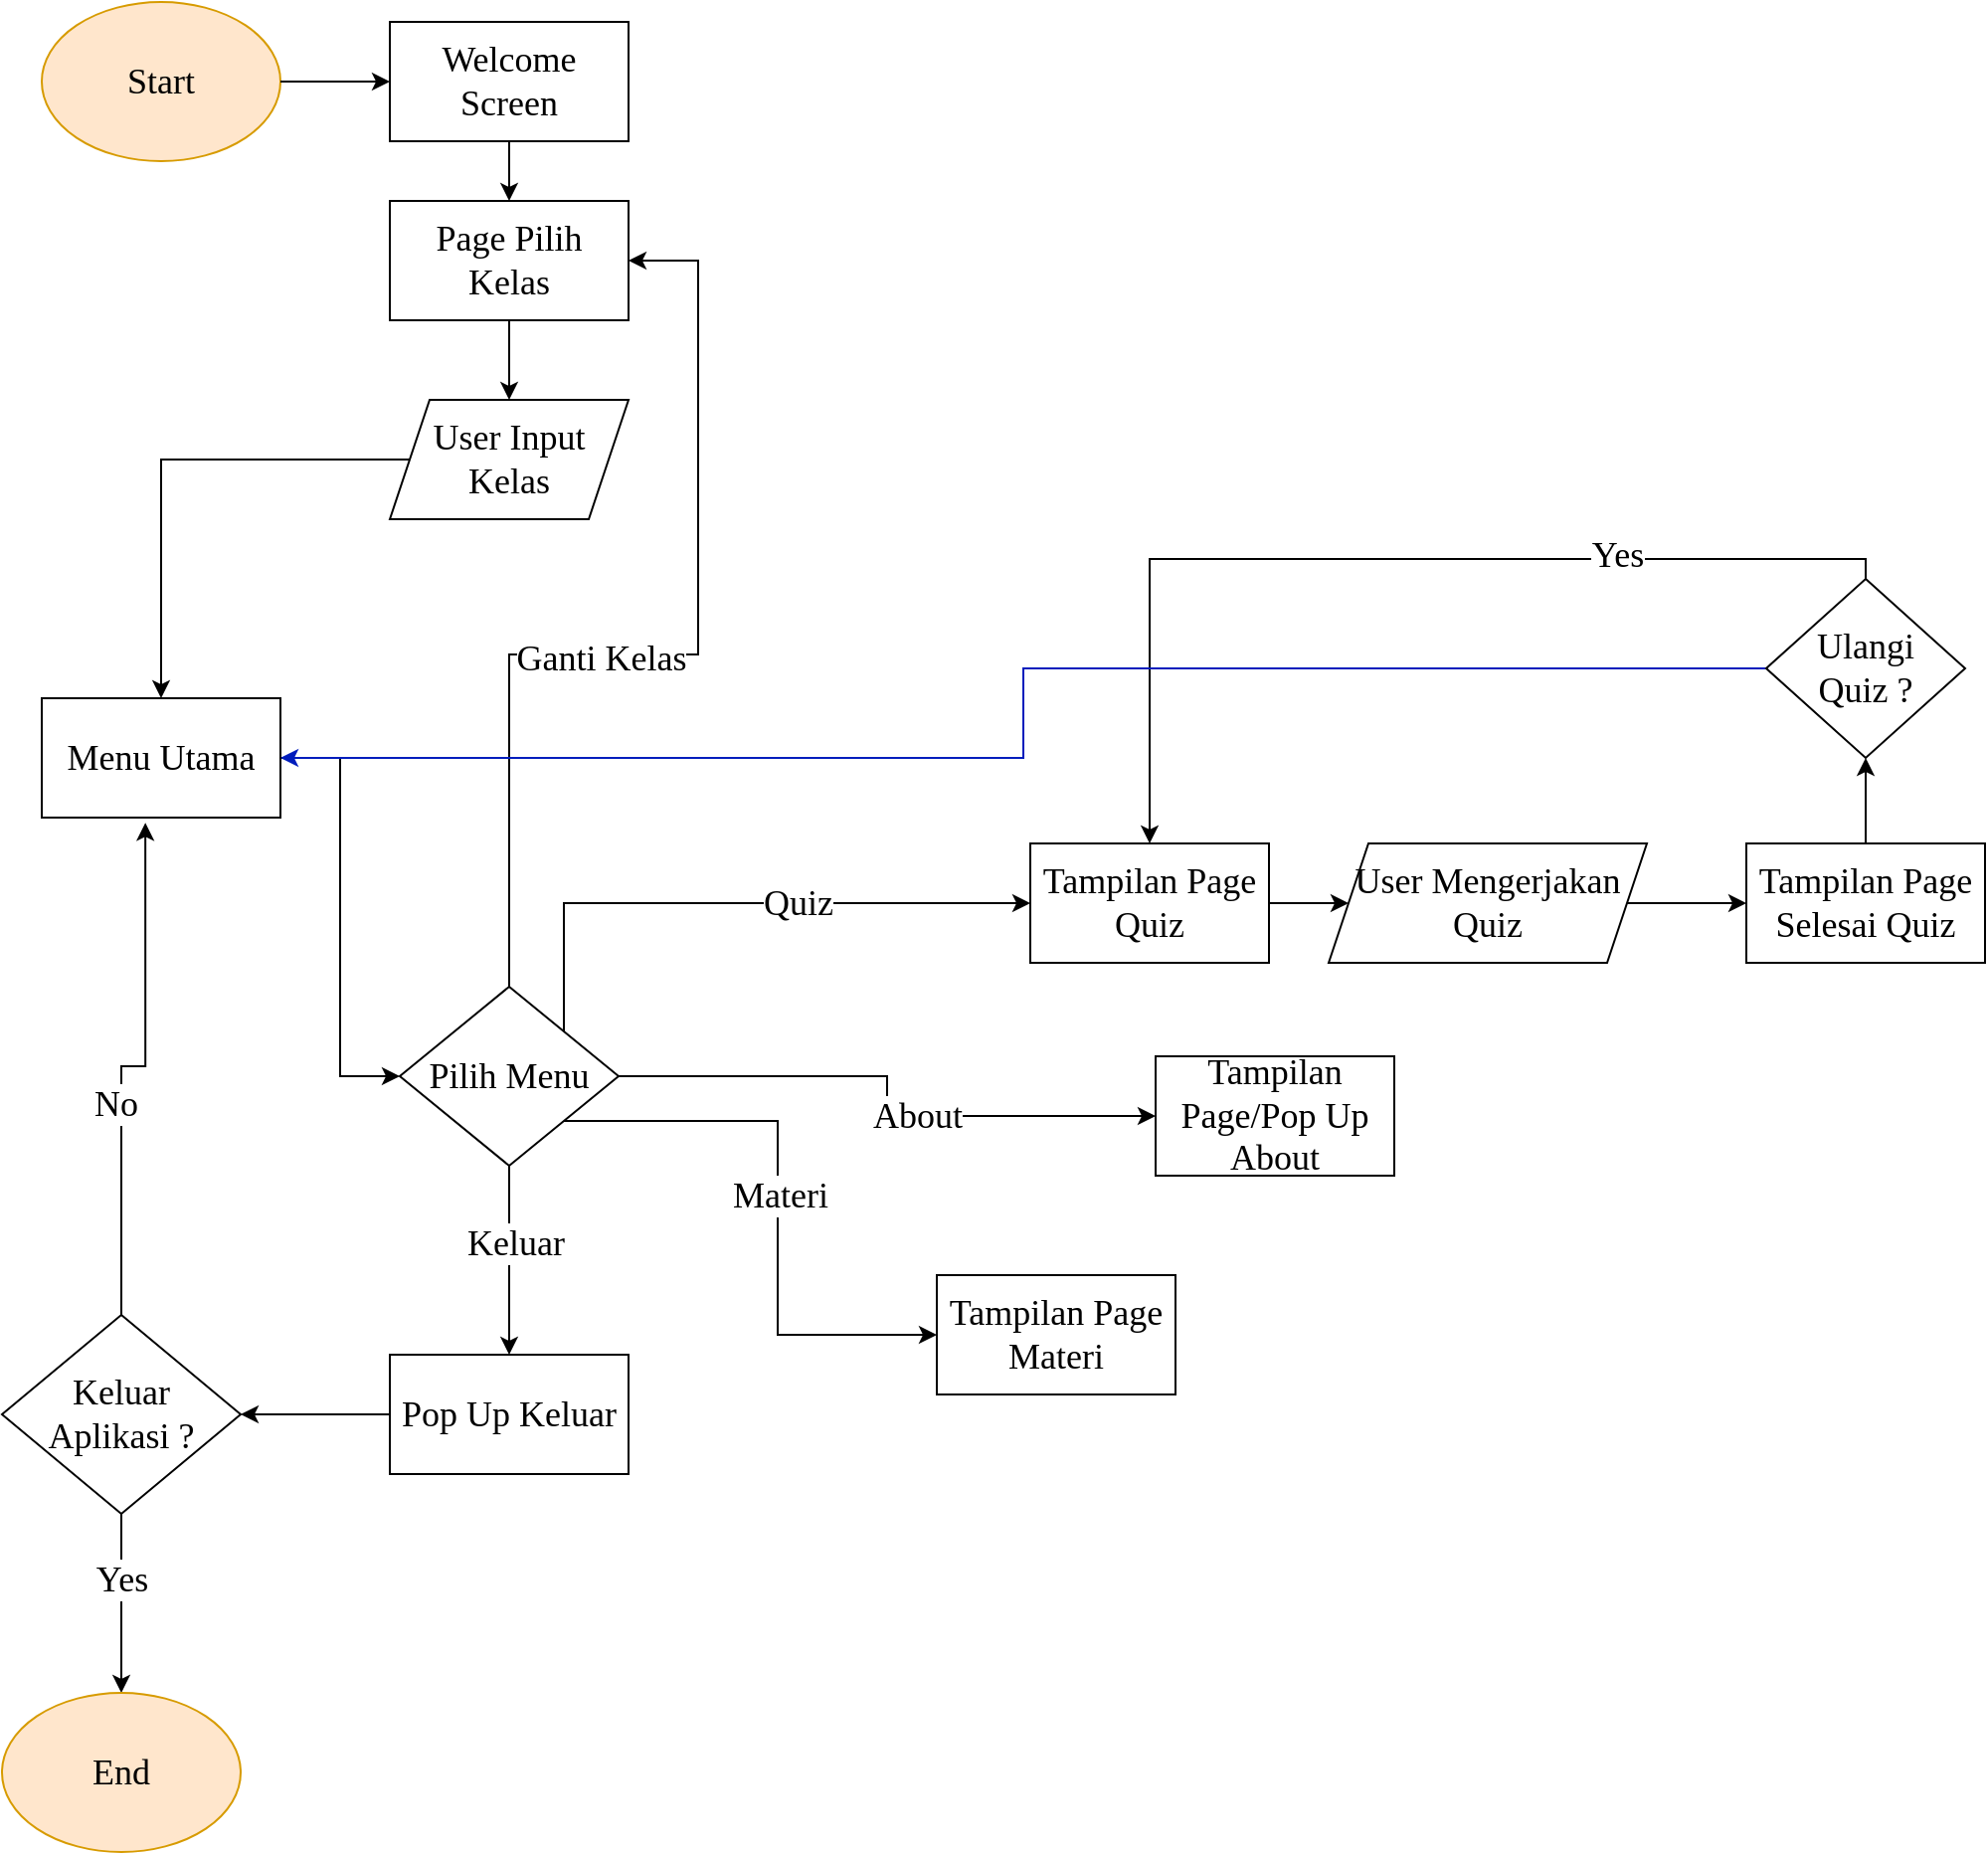 <mxfile version="16.1.2" type="github">
  <diagram id="qYPbZKdNKogrdKeQCUUp" name="Page-1">
    <mxGraphModel dx="1211" dy="696" grid="1" gridSize="10" guides="1" tooltips="1" connect="1" arrows="1" fold="1" page="1" pageScale="1" pageWidth="1600" pageHeight="900" math="0" shadow="0">
      <root>
        <mxCell id="0" />
        <mxCell id="1" parent="0" />
        <mxCell id="wOSAmqLvzSA3cVCKRzat-2" value="&lt;font style=&quot;font-size: 18px&quot; face=&quot;Times New Roman&quot;&gt;Start&lt;/font&gt;" style="ellipse;whiteSpace=wrap;html=1;fillColor=#ffe6cc;strokeColor=#d79b00;" vertex="1" parent="1">
          <mxGeometry x="60" y="40" width="120" height="80" as="geometry" />
        </mxCell>
        <mxCell id="wOSAmqLvzSA3cVCKRzat-3" value="Welcome Screen" style="rounded=0;whiteSpace=wrap;html=1;fontFamily=Times New Roman;fontSize=18;" vertex="1" parent="1">
          <mxGeometry x="235" y="50" width="120" height="60" as="geometry" />
        </mxCell>
        <mxCell id="wOSAmqLvzSA3cVCKRzat-13" style="edgeStyle=orthogonalEdgeStyle;rounded=0;orthogonalLoop=1;jettySize=auto;html=1;exitX=1;exitY=0.5;exitDx=0;exitDy=0;entryX=0;entryY=0.5;entryDx=0;entryDy=0;fontFamily=Times New Roman;fontSize=18;" edge="1" parent="1" source="wOSAmqLvzSA3cVCKRzat-4" target="wOSAmqLvzSA3cVCKRzat-5">
          <mxGeometry relative="1" as="geometry" />
        </mxCell>
        <mxCell id="wOSAmqLvzSA3cVCKRzat-4" value="Menu Utama" style="rounded=0;whiteSpace=wrap;html=1;fontFamily=Times New Roman;fontSize=18;" vertex="1" parent="1">
          <mxGeometry x="60" y="390" width="120" height="60" as="geometry" />
        </mxCell>
        <mxCell id="wOSAmqLvzSA3cVCKRzat-14" style="edgeStyle=orthogonalEdgeStyle;rounded=0;orthogonalLoop=1;jettySize=auto;html=1;exitX=0;exitY=1;exitDx=0;exitDy=0;entryX=0;entryY=0.5;entryDx=0;entryDy=0;fontFamily=Times New Roman;fontSize=18;" edge="1" parent="1" source="wOSAmqLvzSA3cVCKRzat-5" target="wOSAmqLvzSA3cVCKRzat-6">
          <mxGeometry relative="1" as="geometry" />
        </mxCell>
        <mxCell id="wOSAmqLvzSA3cVCKRzat-15" value="Materi" style="edgeLabel;html=1;align=center;verticalAlign=middle;resizable=0;points=[];fontSize=18;fontFamily=Times New Roman;" vertex="1" connectable="0" parent="wOSAmqLvzSA3cVCKRzat-14">
          <mxGeometry x="-0.487" y="3" relative="1" as="geometry">
            <mxPoint x="73" y="40" as="offset" />
          </mxGeometry>
        </mxCell>
        <mxCell id="wOSAmqLvzSA3cVCKRzat-17" style="edgeStyle=orthogonalEdgeStyle;rounded=0;orthogonalLoop=1;jettySize=auto;html=1;exitX=1;exitY=0;exitDx=0;exitDy=0;entryX=0;entryY=0.5;entryDx=0;entryDy=0;fontFamily=Times New Roman;fontSize=18;" edge="1" parent="1" source="wOSAmqLvzSA3cVCKRzat-5" target="wOSAmqLvzSA3cVCKRzat-16">
          <mxGeometry relative="1" as="geometry">
            <Array as="points">
              <mxPoint x="323" y="493" />
            </Array>
          </mxGeometry>
        </mxCell>
        <mxCell id="wOSAmqLvzSA3cVCKRzat-18" value="Quiz" style="edgeLabel;html=1;align=center;verticalAlign=middle;resizable=0;points=[];fontSize=18;fontFamily=Times New Roman;" vertex="1" connectable="0" parent="wOSAmqLvzSA3cVCKRzat-17">
          <mxGeometry x="-0.235" y="-2" relative="1" as="geometry">
            <mxPoint x="67" y="-2" as="offset" />
          </mxGeometry>
        </mxCell>
        <mxCell id="wOSAmqLvzSA3cVCKRzat-21" style="edgeStyle=orthogonalEdgeStyle;rounded=0;orthogonalLoop=1;jettySize=auto;html=1;exitX=1;exitY=0.5;exitDx=0;exitDy=0;entryX=0;entryY=0.5;entryDx=0;entryDy=0;fontFamily=Times New Roman;fontSize=18;" edge="1" parent="1" source="wOSAmqLvzSA3cVCKRzat-5" target="wOSAmqLvzSA3cVCKRzat-19">
          <mxGeometry relative="1" as="geometry" />
        </mxCell>
        <mxCell id="wOSAmqLvzSA3cVCKRzat-22" value="About" style="edgeLabel;html=1;align=center;verticalAlign=middle;resizable=0;points=[];fontSize=18;fontFamily=Times New Roman;" vertex="1" connectable="0" parent="wOSAmqLvzSA3cVCKRzat-21">
          <mxGeometry x="0.169" relative="1" as="geometry">
            <mxPoint as="offset" />
          </mxGeometry>
        </mxCell>
        <mxCell id="wOSAmqLvzSA3cVCKRzat-26" style="edgeStyle=orthogonalEdgeStyle;rounded=0;orthogonalLoop=1;jettySize=auto;html=1;exitX=0.5;exitY=1;exitDx=0;exitDy=0;fontFamily=Times New Roman;fontSize=18;" edge="1" parent="1" source="wOSAmqLvzSA3cVCKRzat-5" target="wOSAmqLvzSA3cVCKRzat-24">
          <mxGeometry relative="1" as="geometry" />
        </mxCell>
        <mxCell id="wOSAmqLvzSA3cVCKRzat-27" value="Keluar" style="edgeLabel;html=1;align=center;verticalAlign=middle;resizable=0;points=[];fontSize=18;fontFamily=Times New Roman;" vertex="1" connectable="0" parent="wOSAmqLvzSA3cVCKRzat-26">
          <mxGeometry x="-0.177" y="3" relative="1" as="geometry">
            <mxPoint as="offset" />
          </mxGeometry>
        </mxCell>
        <mxCell id="wOSAmqLvzSA3cVCKRzat-53" style="edgeStyle=orthogonalEdgeStyle;rounded=0;orthogonalLoop=1;jettySize=auto;html=1;exitX=0.5;exitY=0;exitDx=0;exitDy=0;entryX=1;entryY=0.5;entryDx=0;entryDy=0;fontFamily=Times New Roman;fontSize=18;" edge="1" parent="1" source="wOSAmqLvzSA3cVCKRzat-5" target="wOSAmqLvzSA3cVCKRzat-47">
          <mxGeometry relative="1" as="geometry">
            <Array as="points">
              <mxPoint x="295" y="368" />
              <mxPoint x="390" y="368" />
              <mxPoint x="390" y="170" />
            </Array>
          </mxGeometry>
        </mxCell>
        <mxCell id="wOSAmqLvzSA3cVCKRzat-54" value="Ganti Kelas" style="edgeLabel;html=1;align=center;verticalAlign=middle;resizable=0;points=[];fontSize=18;fontFamily=Times New Roman;" vertex="1" connectable="0" parent="wOSAmqLvzSA3cVCKRzat-53">
          <mxGeometry x="0.023" y="-2" relative="1" as="geometry">
            <mxPoint x="-40" as="offset" />
          </mxGeometry>
        </mxCell>
        <mxCell id="wOSAmqLvzSA3cVCKRzat-5" value="Pilih Menu" style="rhombus;whiteSpace=wrap;html=1;fontFamily=Times New Roman;fontSize=18;" vertex="1" parent="1">
          <mxGeometry x="240" y="535" width="110" height="90" as="geometry" />
        </mxCell>
        <mxCell id="wOSAmqLvzSA3cVCKRzat-6" value="Tampilan Page Materi" style="rounded=0;whiteSpace=wrap;html=1;fontFamily=Times New Roman;fontSize=18;" vertex="1" parent="1">
          <mxGeometry x="510" y="680" width="120" height="60" as="geometry" />
        </mxCell>
        <mxCell id="wOSAmqLvzSA3cVCKRzat-7" value="" style="endArrow=classic;html=1;rounded=0;fontFamily=Times New Roman;fontSize=18;exitX=1;exitY=0.5;exitDx=0;exitDy=0;" edge="1" parent="1" source="wOSAmqLvzSA3cVCKRzat-2" target="wOSAmqLvzSA3cVCKRzat-3">
          <mxGeometry width="50" height="50" relative="1" as="geometry">
            <mxPoint x="430" y="610" as="sourcePoint" />
            <mxPoint x="480" y="560" as="targetPoint" />
          </mxGeometry>
        </mxCell>
        <mxCell id="wOSAmqLvzSA3cVCKRzat-8" value="" style="endArrow=classic;html=1;rounded=0;fontFamily=Times New Roman;fontSize=18;exitX=0.5;exitY=1;exitDx=0;exitDy=0;entryX=0.5;entryY=0;entryDx=0;entryDy=0;" edge="1" parent="1" source="wOSAmqLvzSA3cVCKRzat-3" target="wOSAmqLvzSA3cVCKRzat-47">
          <mxGeometry width="50" height="50" relative="1" as="geometry">
            <mxPoint x="130" y="390" as="sourcePoint" />
            <mxPoint x="130" y="450" as="targetPoint" />
          </mxGeometry>
        </mxCell>
        <mxCell id="wOSAmqLvzSA3cVCKRzat-38" style="edgeStyle=orthogonalEdgeStyle;rounded=0;orthogonalLoop=1;jettySize=auto;html=1;exitX=1;exitY=0.5;exitDx=0;exitDy=0;entryX=0;entryY=0.5;entryDx=0;entryDy=0;fontFamily=Times New Roman;fontSize=18;" edge="1" parent="1" source="wOSAmqLvzSA3cVCKRzat-16" target="wOSAmqLvzSA3cVCKRzat-37">
          <mxGeometry relative="1" as="geometry" />
        </mxCell>
        <mxCell id="wOSAmqLvzSA3cVCKRzat-16" value="Tampilan Page Quiz" style="rounded=0;whiteSpace=wrap;html=1;fontFamily=Times New Roman;fontSize=18;" vertex="1" parent="1">
          <mxGeometry x="557" y="463" width="120" height="60" as="geometry" />
        </mxCell>
        <mxCell id="wOSAmqLvzSA3cVCKRzat-19" value="Tampilan Page/Pop Up About" style="rounded=0;whiteSpace=wrap;html=1;fontFamily=Times New Roman;fontSize=18;" vertex="1" parent="1">
          <mxGeometry x="620" y="570" width="120" height="60" as="geometry" />
        </mxCell>
        <mxCell id="wOSAmqLvzSA3cVCKRzat-29" style="edgeStyle=orthogonalEdgeStyle;rounded=0;orthogonalLoop=1;jettySize=auto;html=1;exitX=0;exitY=0.5;exitDx=0;exitDy=0;fontFamily=Times New Roman;fontSize=18;" edge="1" parent="1" source="wOSAmqLvzSA3cVCKRzat-24" target="wOSAmqLvzSA3cVCKRzat-28">
          <mxGeometry relative="1" as="geometry" />
        </mxCell>
        <mxCell id="wOSAmqLvzSA3cVCKRzat-24" value="Pop Up Keluar" style="rounded=0;whiteSpace=wrap;html=1;fontFamily=Times New Roman;fontSize=18;" vertex="1" parent="1">
          <mxGeometry x="235" y="720" width="120" height="60" as="geometry" />
        </mxCell>
        <mxCell id="wOSAmqLvzSA3cVCKRzat-30" style="edgeStyle=orthogonalEdgeStyle;rounded=0;orthogonalLoop=1;jettySize=auto;html=1;exitX=0.5;exitY=0;exitDx=0;exitDy=0;entryX=0.434;entryY=1.044;entryDx=0;entryDy=0;entryPerimeter=0;fontFamily=Times New Roman;fontSize=18;" edge="1" parent="1" source="wOSAmqLvzSA3cVCKRzat-28" target="wOSAmqLvzSA3cVCKRzat-4">
          <mxGeometry relative="1" as="geometry" />
        </mxCell>
        <mxCell id="wOSAmqLvzSA3cVCKRzat-31" value="No" style="edgeLabel;html=1;align=center;verticalAlign=middle;resizable=0;points=[];fontSize=18;fontFamily=Times New Roman;" vertex="1" connectable="0" parent="wOSAmqLvzSA3cVCKRzat-30">
          <mxGeometry x="-0.181" y="3" relative="1" as="geometry">
            <mxPoint as="offset" />
          </mxGeometry>
        </mxCell>
        <mxCell id="wOSAmqLvzSA3cVCKRzat-33" style="edgeStyle=orthogonalEdgeStyle;rounded=0;orthogonalLoop=1;jettySize=auto;html=1;exitX=0.5;exitY=1;exitDx=0;exitDy=0;fontFamily=Times New Roman;fontSize=18;" edge="1" parent="1" source="wOSAmqLvzSA3cVCKRzat-28" target="wOSAmqLvzSA3cVCKRzat-32">
          <mxGeometry relative="1" as="geometry" />
        </mxCell>
        <mxCell id="wOSAmqLvzSA3cVCKRzat-35" value="Yes" style="edgeLabel;html=1;align=center;verticalAlign=middle;resizable=0;points=[];fontSize=18;fontFamily=Times New Roman;" vertex="1" connectable="0" parent="wOSAmqLvzSA3cVCKRzat-33">
          <mxGeometry x="-0.265" relative="1" as="geometry">
            <mxPoint as="offset" />
          </mxGeometry>
        </mxCell>
        <mxCell id="wOSAmqLvzSA3cVCKRzat-28" value="Keluar&lt;br&gt;Aplikasi ?" style="rhombus;whiteSpace=wrap;html=1;fontFamily=Times New Roman;fontSize=18;" vertex="1" parent="1">
          <mxGeometry x="40" y="700" width="120" height="100" as="geometry" />
        </mxCell>
        <mxCell id="wOSAmqLvzSA3cVCKRzat-32" value="&lt;font face=&quot;Times New Roman&quot;&gt;&lt;span style=&quot;font-size: 18px&quot;&gt;End&lt;/span&gt;&lt;/font&gt;" style="ellipse;whiteSpace=wrap;html=1;fillColor=#ffe6cc;strokeColor=#d79b00;" vertex="1" parent="1">
          <mxGeometry x="40" y="890" width="120" height="80" as="geometry" />
        </mxCell>
        <mxCell id="wOSAmqLvzSA3cVCKRzat-52" style="edgeStyle=orthogonalEdgeStyle;rounded=0;orthogonalLoop=1;jettySize=auto;html=1;exitX=0.5;exitY=0;exitDx=0;exitDy=0;entryX=0.5;entryY=1;entryDx=0;entryDy=0;fontFamily=Times New Roman;fontSize=18;" edge="1" parent="1" source="wOSAmqLvzSA3cVCKRzat-36" target="wOSAmqLvzSA3cVCKRzat-40">
          <mxGeometry relative="1" as="geometry" />
        </mxCell>
        <mxCell id="wOSAmqLvzSA3cVCKRzat-36" value="Tampilan Page&lt;br&gt;Selesai Quiz" style="rounded=0;whiteSpace=wrap;html=1;fontFamily=Times New Roman;fontSize=18;" vertex="1" parent="1">
          <mxGeometry x="917" y="463" width="120" height="60" as="geometry" />
        </mxCell>
        <mxCell id="wOSAmqLvzSA3cVCKRzat-39" style="edgeStyle=orthogonalEdgeStyle;rounded=0;orthogonalLoop=1;jettySize=auto;html=1;exitX=1;exitY=0.5;exitDx=0;exitDy=0;entryX=0;entryY=0.5;entryDx=0;entryDy=0;fontFamily=Times New Roman;fontSize=18;" edge="1" parent="1" source="wOSAmqLvzSA3cVCKRzat-37" target="wOSAmqLvzSA3cVCKRzat-36">
          <mxGeometry relative="1" as="geometry" />
        </mxCell>
        <mxCell id="wOSAmqLvzSA3cVCKRzat-37" value="&lt;font style=&quot;font-size: 18px&quot;&gt;User Mengerjakan&lt;br&gt;Quiz&lt;/font&gt;" style="shape=parallelogram;perimeter=parallelogramPerimeter;whiteSpace=wrap;html=1;fixedSize=1;fontFamily=Times New Roman;fontSize=18;" vertex="1" parent="1">
          <mxGeometry x="707" y="463" width="160" height="60" as="geometry" />
        </mxCell>
        <mxCell id="wOSAmqLvzSA3cVCKRzat-42" style="edgeStyle=orthogonalEdgeStyle;rounded=0;orthogonalLoop=1;jettySize=auto;html=1;exitX=0.5;exitY=0;exitDx=0;exitDy=0;fontFamily=Times New Roman;fontSize=18;" edge="1" parent="1" source="wOSAmqLvzSA3cVCKRzat-40" target="wOSAmqLvzSA3cVCKRzat-16">
          <mxGeometry relative="1" as="geometry">
            <Array as="points">
              <mxPoint x="780" y="320" />
              <mxPoint x="410" y="320" />
            </Array>
          </mxGeometry>
        </mxCell>
        <mxCell id="wOSAmqLvzSA3cVCKRzat-43" value="Yes" style="edgeLabel;html=1;align=center;verticalAlign=middle;resizable=0;points=[];fontSize=18;fontFamily=Times New Roman;" vertex="1" connectable="0" parent="wOSAmqLvzSA3cVCKRzat-42">
          <mxGeometry x="-0.474" y="-2" relative="1" as="geometry">
            <mxPoint as="offset" />
          </mxGeometry>
        </mxCell>
        <mxCell id="wOSAmqLvzSA3cVCKRzat-45" style="edgeStyle=orthogonalEdgeStyle;rounded=0;orthogonalLoop=1;jettySize=auto;html=1;exitX=0;exitY=0.5;exitDx=0;exitDy=0;entryX=1;entryY=0.5;entryDx=0;entryDy=0;fontFamily=Times New Roman;fontSize=18;fillColor=#0050ef;strokeColor=#001DBC;" edge="1" parent="1" source="wOSAmqLvzSA3cVCKRzat-40" target="wOSAmqLvzSA3cVCKRzat-4">
          <mxGeometry relative="1" as="geometry" />
        </mxCell>
        <mxCell id="wOSAmqLvzSA3cVCKRzat-46" value="No" style="edgeLabel;html=1;align=center;verticalAlign=middle;resizable=0;points=[];fontSize=18;fontFamily=Times New Roman;" vertex="1" connectable="0" parent="wOSAmqLvzSA3cVCKRzat-45">
          <mxGeometry x="-0.688" y="-3" relative="1" as="geometry">
            <mxPoint x="160" y="6" as="offset" />
          </mxGeometry>
        </mxCell>
        <mxCell id="wOSAmqLvzSA3cVCKRzat-40" value="Ulangi&lt;br&gt;Quiz ?" style="rhombus;whiteSpace=wrap;html=1;fontFamily=Times New Roman;fontSize=18;" vertex="1" parent="1">
          <mxGeometry x="927" y="330" width="100" height="90" as="geometry" />
        </mxCell>
        <mxCell id="wOSAmqLvzSA3cVCKRzat-48" style="edgeStyle=orthogonalEdgeStyle;rounded=0;orthogonalLoop=1;jettySize=auto;html=1;exitX=0.5;exitY=1;exitDx=0;exitDy=0;fontFamily=Times New Roman;fontSize=18;entryX=0.5;entryY=0;entryDx=0;entryDy=0;" edge="1" parent="1" source="wOSAmqLvzSA3cVCKRzat-47" target="wOSAmqLvzSA3cVCKRzat-49">
          <mxGeometry relative="1" as="geometry" />
        </mxCell>
        <mxCell id="wOSAmqLvzSA3cVCKRzat-47" value="Page Pilih Kelas" style="whiteSpace=wrap;html=1;fontFamily=Times New Roman;fontSize=18;" vertex="1" parent="1">
          <mxGeometry x="235" y="140" width="120" height="60" as="geometry" />
        </mxCell>
        <mxCell id="wOSAmqLvzSA3cVCKRzat-51" value="" style="edgeStyle=orthogonalEdgeStyle;rounded=0;orthogonalLoop=1;jettySize=auto;html=1;fontFamily=Times New Roman;fontSize=18;" edge="1" parent="1" source="wOSAmqLvzSA3cVCKRzat-49" target="wOSAmqLvzSA3cVCKRzat-4">
          <mxGeometry relative="1" as="geometry">
            <mxPoint x="295" y="370" as="targetPoint" />
          </mxGeometry>
        </mxCell>
        <mxCell id="wOSAmqLvzSA3cVCKRzat-49" value="User Input Kelas" style="shape=parallelogram;perimeter=parallelogramPerimeter;whiteSpace=wrap;html=1;fixedSize=1;fontFamily=Times New Roman;fontSize=18;" vertex="1" parent="1">
          <mxGeometry x="235" y="240" width="120" height="60" as="geometry" />
        </mxCell>
      </root>
    </mxGraphModel>
  </diagram>
</mxfile>
